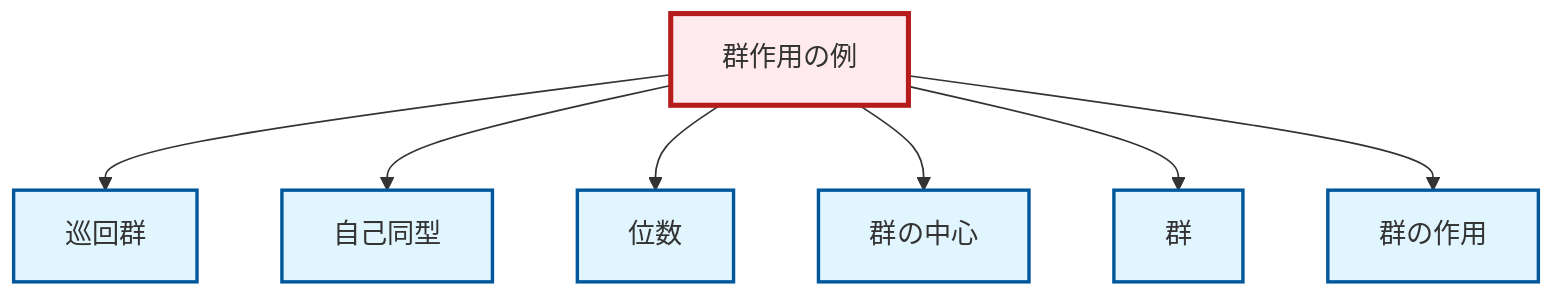graph TD
    classDef definition fill:#e1f5fe,stroke:#01579b,stroke-width:2px
    classDef theorem fill:#f3e5f5,stroke:#4a148c,stroke-width:2px
    classDef axiom fill:#fff3e0,stroke:#e65100,stroke-width:2px
    classDef example fill:#e8f5e9,stroke:#1b5e20,stroke-width:2px
    classDef current fill:#ffebee,stroke:#b71c1c,stroke-width:3px
    def-order["位数"]:::definition
    def-group-action["群の作用"]:::definition
    def-automorphism["自己同型"]:::definition
    def-center-of-group["群の中心"]:::definition
    def-cyclic-group["巡回群"]:::definition
    def-group["群"]:::definition
    ex-group-action-examples["群作用の例"]:::example
    ex-group-action-examples --> def-cyclic-group
    ex-group-action-examples --> def-automorphism
    ex-group-action-examples --> def-order
    ex-group-action-examples --> def-center-of-group
    ex-group-action-examples --> def-group
    ex-group-action-examples --> def-group-action
    class ex-group-action-examples current